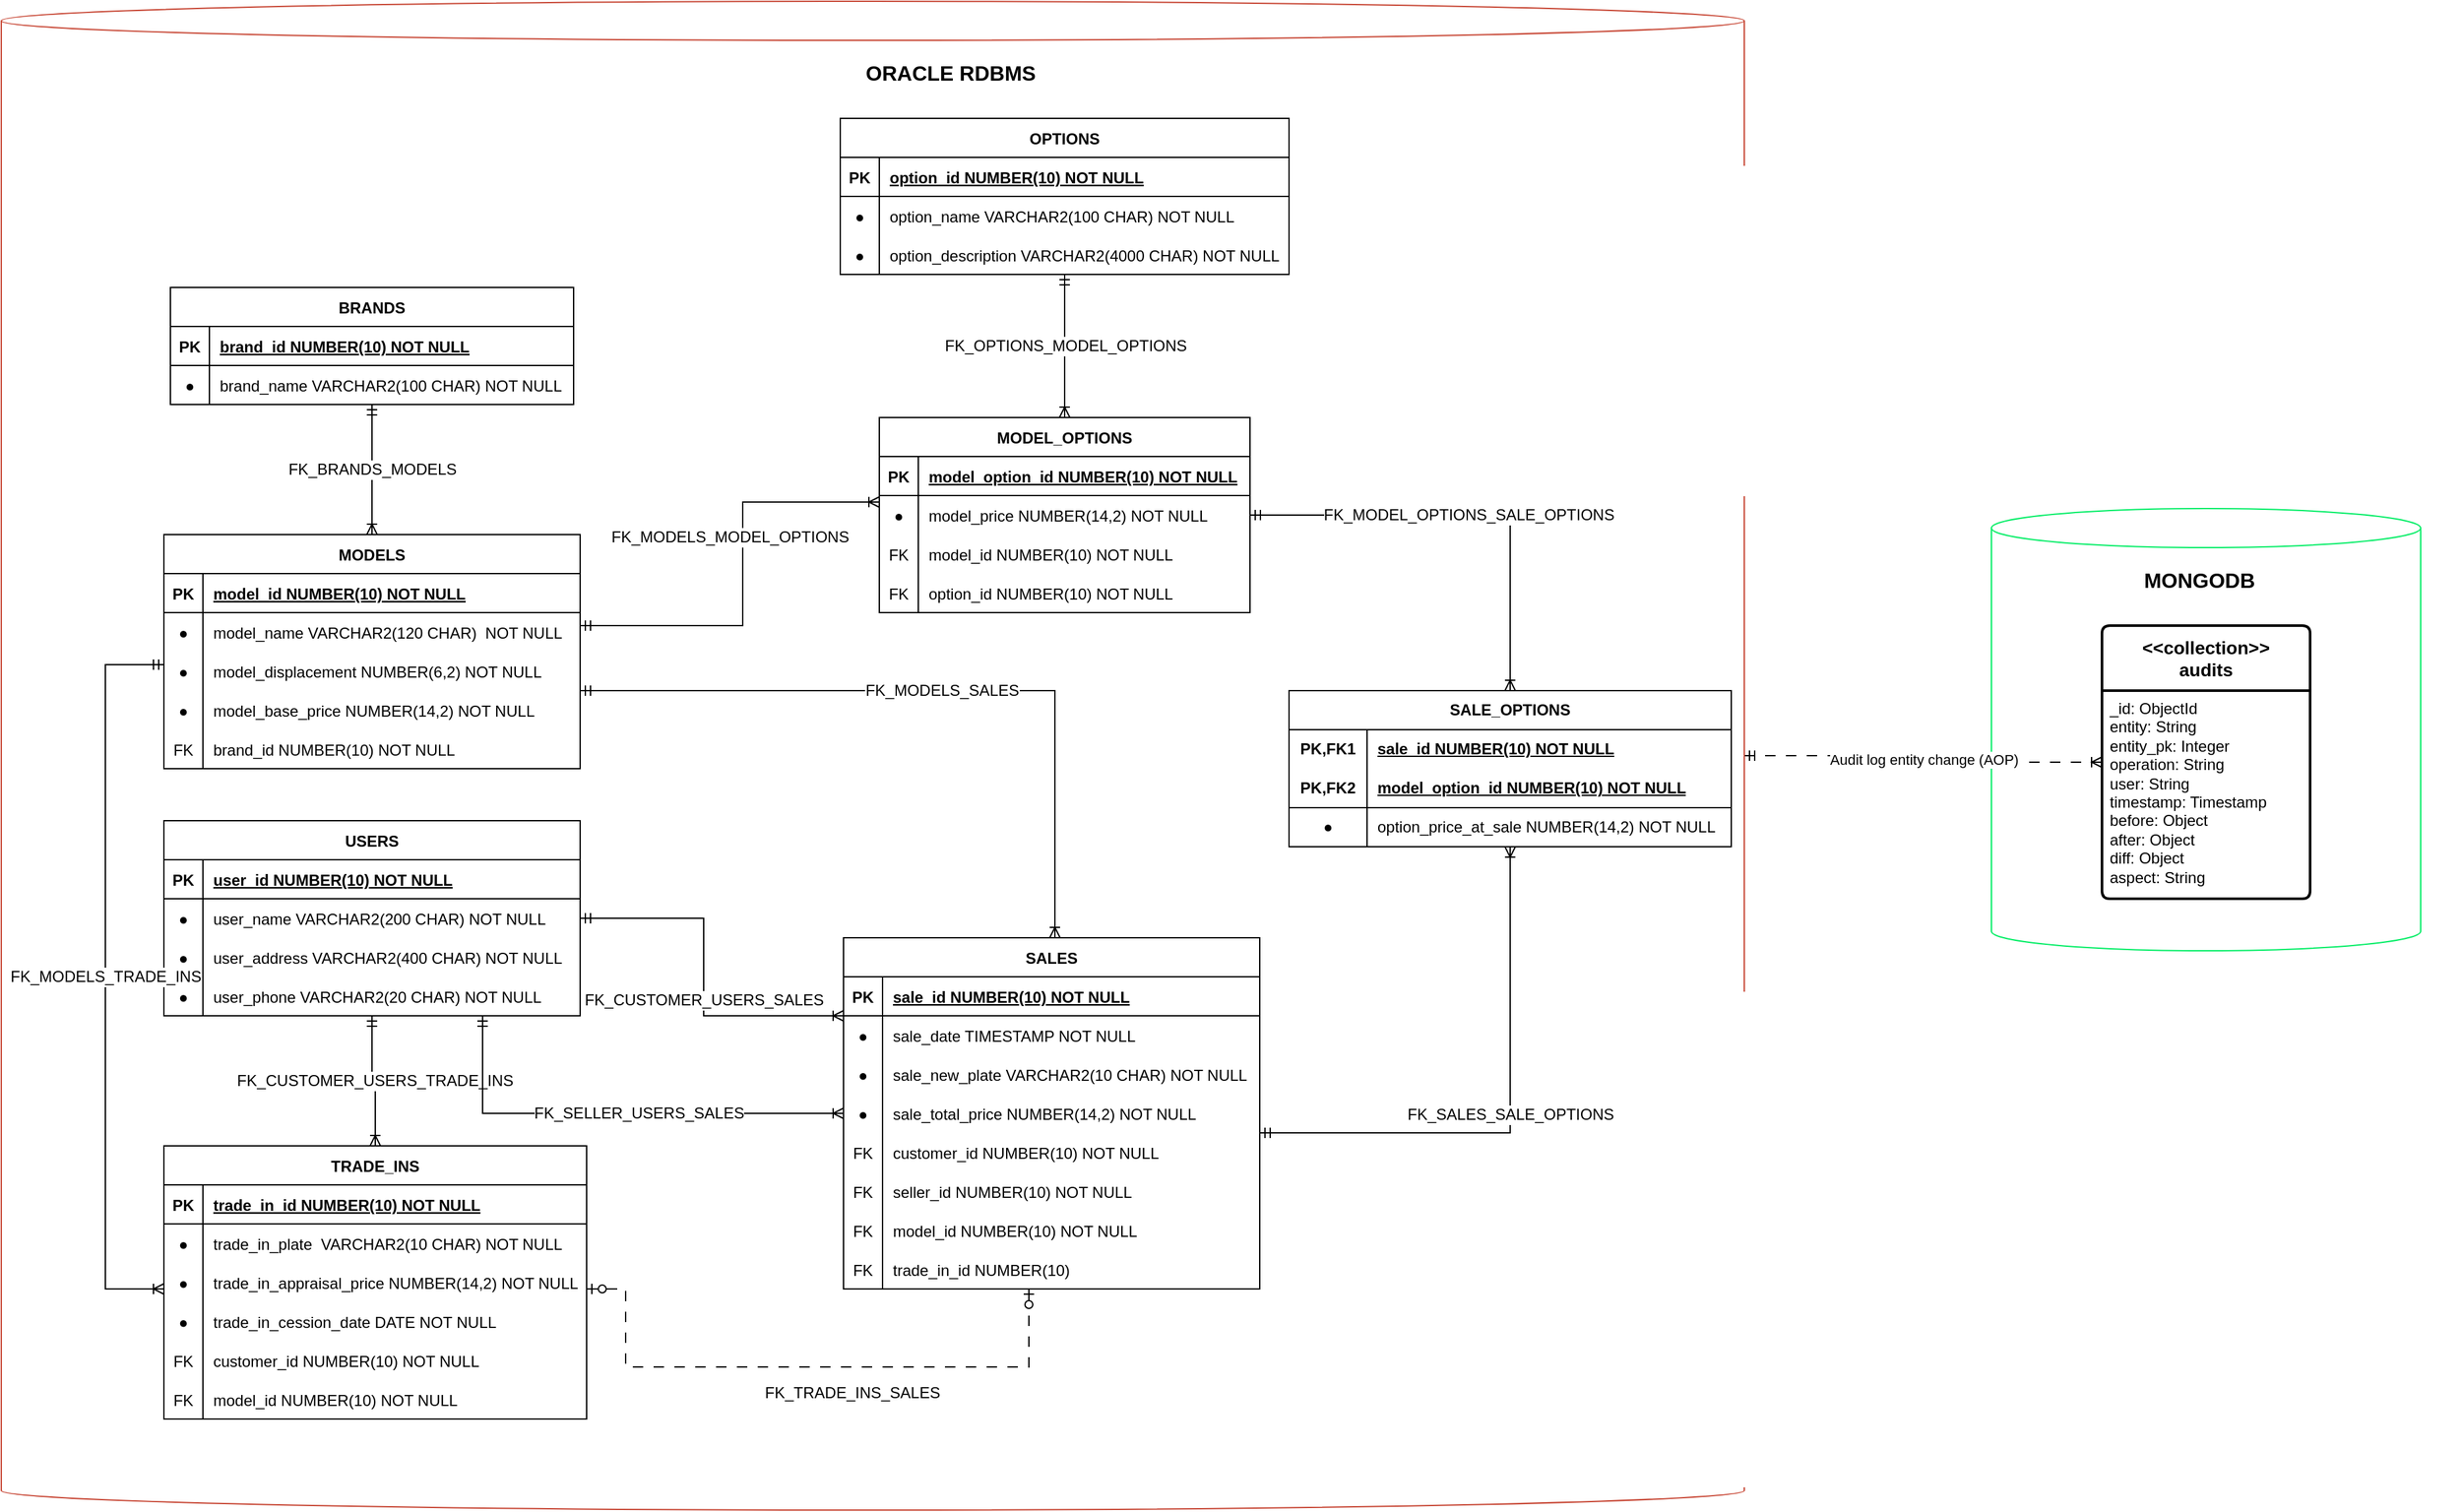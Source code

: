 <mxfile version="26.0.16">
  <diagram id="R2lEEEUBdFMjLlhIrx00" name="Architecture">
    <mxGraphModel dx="1434" dy="1936" grid="1" gridSize="10" guides="1" tooltips="1" connect="1" arrows="1" fold="1" page="1" pageScale="1" pageWidth="850" pageHeight="1100" math="0" shadow="0" extFonts="Permanent Marker^https://fonts.googleapis.com/css?family=Permanent+Marker">
      <root>
        <mxCell id="0" />
        <mxCell id="1" parent="0" />
        <mxCell id="eQgSfWbQVWC980Hx8vv2-156" value="" style="shape=cylinder3;whiteSpace=wrap;html=1;boundedLbl=1;backgroundOutline=1;size=15;strokeColor=#00ED64;" parent="1" vertex="1">
          <mxGeometry x="1930" y="290" width="330" height="340" as="geometry" />
        </mxCell>
        <mxCell id="eQgSfWbQVWC980Hx8vv2-166" value="Audit log entity change (AOP)" style="edgeStyle=orthogonalEdgeStyle;rounded=0;orthogonalLoop=1;jettySize=auto;html=1;dashed=1;dashPattern=8 8;endArrow=ERoneToMany;endFill=0;startArrow=ERmandOne;startFill=0;" parent="1" source="eQgSfWbQVWC980Hx8vv2-3" target="eQgSfWbQVWC980Hx8vv2-157" edge="1">
          <mxGeometry x="0.004" relative="1" as="geometry">
            <Array as="points" />
            <mxPoint as="offset" />
            <mxPoint x="1740" y="490" as="sourcePoint" />
          </mxGeometry>
        </mxCell>
        <mxCell id="eQgSfWbQVWC980Hx8vv2-3" value="" style="shape=cylinder3;whiteSpace=wrap;html=1;boundedLbl=1;backgroundOutline=1;size=15;strokeColor=#C74634;" parent="1" vertex="1">
          <mxGeometry x="400" y="-100" width="1340" height="1160" as="geometry" />
        </mxCell>
        <mxCell id="C-vyLk0tnHw3VtMMgP7b-23" value="BRANDS" style="shape=table;startSize=30;container=1;collapsible=1;childLayout=tableLayout;fixedRows=1;rowLines=0;fontStyle=1;align=center;resizeLast=1;" parent="1" vertex="1">
          <mxGeometry x="530" y="120" width="310" height="90" as="geometry" />
        </mxCell>
        <mxCell id="C-vyLk0tnHw3VtMMgP7b-24" value="" style="shape=partialRectangle;collapsible=0;dropTarget=0;pointerEvents=0;fillColor=none;points=[[0,0.5],[1,0.5]];portConstraint=eastwest;top=0;left=0;right=0;bottom=1;" parent="C-vyLk0tnHw3VtMMgP7b-23" vertex="1">
          <mxGeometry y="30" width="310" height="30" as="geometry" />
        </mxCell>
        <mxCell id="C-vyLk0tnHw3VtMMgP7b-25" value="PK" style="shape=partialRectangle;overflow=hidden;connectable=0;fillColor=none;top=0;left=0;bottom=0;right=0;fontStyle=1;" parent="C-vyLk0tnHw3VtMMgP7b-24" vertex="1">
          <mxGeometry width="30" height="30" as="geometry">
            <mxRectangle width="30" height="30" as="alternateBounds" />
          </mxGeometry>
        </mxCell>
        <mxCell id="C-vyLk0tnHw3VtMMgP7b-26" value="brand_id NUMBER(10) NOT NULL " style="shape=partialRectangle;overflow=hidden;connectable=0;fillColor=none;top=0;left=0;bottom=0;right=0;align=left;spacingLeft=6;fontStyle=5;" parent="C-vyLk0tnHw3VtMMgP7b-24" vertex="1">
          <mxGeometry x="30" width="280" height="30" as="geometry">
            <mxRectangle width="280" height="30" as="alternateBounds" />
          </mxGeometry>
        </mxCell>
        <mxCell id="C-vyLk0tnHw3VtMMgP7b-27" value="" style="shape=partialRectangle;collapsible=0;dropTarget=0;pointerEvents=0;fillColor=none;points=[[0,0.5],[1,0.5]];portConstraint=eastwest;top=0;left=0;right=0;bottom=0;" parent="C-vyLk0tnHw3VtMMgP7b-23" vertex="1">
          <mxGeometry y="60" width="310" height="30" as="geometry" />
        </mxCell>
        <mxCell id="C-vyLk0tnHw3VtMMgP7b-28" value="●" style="shape=partialRectangle;overflow=hidden;connectable=0;fillColor=none;top=0;left=0;bottom=0;right=0;" parent="C-vyLk0tnHw3VtMMgP7b-27" vertex="1">
          <mxGeometry width="30" height="30" as="geometry">
            <mxRectangle width="30" height="30" as="alternateBounds" />
          </mxGeometry>
        </mxCell>
        <mxCell id="C-vyLk0tnHw3VtMMgP7b-29" value="brand_name VARCHAR2(100 CHAR) NOT NULL" style="shape=partialRectangle;overflow=hidden;connectable=0;fillColor=none;top=0;left=0;bottom=0;right=0;align=left;spacingLeft=6;" parent="C-vyLk0tnHw3VtMMgP7b-27" vertex="1">
          <mxGeometry x="30" width="280" height="30" as="geometry">
            <mxRectangle width="280" height="30" as="alternateBounds" />
          </mxGeometry>
        </mxCell>
        <mxCell id="eQgSfWbQVWC980Hx8vv2-4" value="ORACLE RDBMS" style="text;html=1;align=center;verticalAlign=middle;whiteSpace=wrap;rounded=0;fontStyle=1;fontSize=16;" parent="1" vertex="1">
          <mxGeometry x="520" y="-60" width="1220" height="30" as="geometry" />
        </mxCell>
        <mxCell id="eQgSfWbQVWC980Hx8vv2-5" value="MODELS" style="shape=table;startSize=30;container=1;collapsible=1;childLayout=tableLayout;fixedRows=1;rowLines=0;fontStyle=1;align=center;resizeLast=1;" parent="1" vertex="1">
          <mxGeometry x="525" y="310" width="320" height="180" as="geometry" />
        </mxCell>
        <mxCell id="eQgSfWbQVWC980Hx8vv2-6" value="" style="shape=partialRectangle;collapsible=0;dropTarget=0;pointerEvents=0;fillColor=none;points=[[0,0.5],[1,0.5]];portConstraint=eastwest;top=0;left=0;right=0;bottom=1;" parent="eQgSfWbQVWC980Hx8vv2-5" vertex="1">
          <mxGeometry y="30" width="320" height="30" as="geometry" />
        </mxCell>
        <mxCell id="eQgSfWbQVWC980Hx8vv2-7" value="PK" style="shape=partialRectangle;overflow=hidden;connectable=0;fillColor=none;top=0;left=0;bottom=0;right=0;fontStyle=1;" parent="eQgSfWbQVWC980Hx8vv2-6" vertex="1">
          <mxGeometry width="30" height="30" as="geometry">
            <mxRectangle width="30" height="30" as="alternateBounds" />
          </mxGeometry>
        </mxCell>
        <mxCell id="eQgSfWbQVWC980Hx8vv2-8" value="model_id NUMBER(10) NOT NULL " style="shape=partialRectangle;overflow=hidden;connectable=0;fillColor=none;top=0;left=0;bottom=0;right=0;align=left;spacingLeft=6;fontStyle=5;" parent="eQgSfWbQVWC980Hx8vv2-6" vertex="1">
          <mxGeometry x="30" width="290" height="30" as="geometry">
            <mxRectangle width="290" height="30" as="alternateBounds" />
          </mxGeometry>
        </mxCell>
        <mxCell id="eQgSfWbQVWC980Hx8vv2-9" value="" style="shape=partialRectangle;collapsible=0;dropTarget=0;pointerEvents=0;fillColor=none;points=[[0,0.5],[1,0.5]];portConstraint=eastwest;top=0;left=0;right=0;bottom=0;" parent="eQgSfWbQVWC980Hx8vv2-5" vertex="1">
          <mxGeometry y="60" width="320" height="30" as="geometry" />
        </mxCell>
        <mxCell id="eQgSfWbQVWC980Hx8vv2-10" value="●" style="shape=partialRectangle;overflow=hidden;connectable=0;fillColor=none;top=0;left=0;bottom=0;right=0;" parent="eQgSfWbQVWC980Hx8vv2-9" vertex="1">
          <mxGeometry width="30" height="30" as="geometry">
            <mxRectangle width="30" height="30" as="alternateBounds" />
          </mxGeometry>
        </mxCell>
        <mxCell id="eQgSfWbQVWC980Hx8vv2-11" value="model_name VARCHAR2(120 CHAR)  NOT NULL" style="shape=partialRectangle;overflow=hidden;connectable=0;fillColor=none;top=0;left=0;bottom=0;right=0;align=left;spacingLeft=6;" parent="eQgSfWbQVWC980Hx8vv2-9" vertex="1">
          <mxGeometry x="30" width="290" height="30" as="geometry">
            <mxRectangle width="290" height="30" as="alternateBounds" />
          </mxGeometry>
        </mxCell>
        <mxCell id="eQgSfWbQVWC980Hx8vv2-12" style="shape=partialRectangle;collapsible=0;dropTarget=0;pointerEvents=0;fillColor=none;points=[[0,0.5],[1,0.5]];portConstraint=eastwest;top=0;left=0;right=0;bottom=0;" parent="eQgSfWbQVWC980Hx8vv2-5" vertex="1">
          <mxGeometry y="90" width="320" height="30" as="geometry" />
        </mxCell>
        <mxCell id="eQgSfWbQVWC980Hx8vv2-13" value="●" style="shape=partialRectangle;overflow=hidden;connectable=0;fillColor=none;top=0;left=0;bottom=0;right=0;" parent="eQgSfWbQVWC980Hx8vv2-12" vertex="1">
          <mxGeometry width="30" height="30" as="geometry">
            <mxRectangle width="30" height="30" as="alternateBounds" />
          </mxGeometry>
        </mxCell>
        <mxCell id="eQgSfWbQVWC980Hx8vv2-14" value="model_displacement NUMBER(6,2) NOT NULL" style="shape=partialRectangle;overflow=hidden;connectable=0;fillColor=none;top=0;left=0;bottom=0;right=0;align=left;spacingLeft=6;" parent="eQgSfWbQVWC980Hx8vv2-12" vertex="1">
          <mxGeometry x="30" width="290" height="30" as="geometry">
            <mxRectangle width="290" height="30" as="alternateBounds" />
          </mxGeometry>
        </mxCell>
        <mxCell id="eQgSfWbQVWC980Hx8vv2-15" style="shape=partialRectangle;collapsible=0;dropTarget=0;pointerEvents=0;fillColor=none;points=[[0,0.5],[1,0.5]];portConstraint=eastwest;top=0;left=0;right=0;bottom=0;" parent="eQgSfWbQVWC980Hx8vv2-5" vertex="1">
          <mxGeometry y="120" width="320" height="30" as="geometry" />
        </mxCell>
        <mxCell id="eQgSfWbQVWC980Hx8vv2-16" value="●" style="shape=partialRectangle;overflow=hidden;connectable=0;fillColor=none;top=0;left=0;bottom=0;right=0;" parent="eQgSfWbQVWC980Hx8vv2-15" vertex="1">
          <mxGeometry width="30" height="30" as="geometry">
            <mxRectangle width="30" height="30" as="alternateBounds" />
          </mxGeometry>
        </mxCell>
        <mxCell id="eQgSfWbQVWC980Hx8vv2-17" value="model_base_price NUMBER(14,2) NOT NULL" style="shape=partialRectangle;overflow=hidden;connectable=0;fillColor=none;top=0;left=0;bottom=0;right=0;align=left;spacingLeft=6;" parent="eQgSfWbQVWC980Hx8vv2-15" vertex="1">
          <mxGeometry x="30" width="290" height="30" as="geometry">
            <mxRectangle width="290" height="30" as="alternateBounds" />
          </mxGeometry>
        </mxCell>
        <mxCell id="eQgSfWbQVWC980Hx8vv2-18" style="shape=partialRectangle;collapsible=0;dropTarget=0;pointerEvents=0;fillColor=none;points=[[0,0.5],[1,0.5]];portConstraint=eastwest;top=0;left=0;right=0;bottom=0;" parent="eQgSfWbQVWC980Hx8vv2-5" vertex="1">
          <mxGeometry y="150" width="320" height="30" as="geometry" />
        </mxCell>
        <mxCell id="eQgSfWbQVWC980Hx8vv2-19" value="FK" style="shape=partialRectangle;overflow=hidden;connectable=0;fillColor=none;top=0;left=0;bottom=0;right=0;" parent="eQgSfWbQVWC980Hx8vv2-18" vertex="1">
          <mxGeometry width="30" height="30" as="geometry">
            <mxRectangle width="30" height="30" as="alternateBounds" />
          </mxGeometry>
        </mxCell>
        <mxCell id="eQgSfWbQVWC980Hx8vv2-20" value="brand_id NUMBER(10) NOT NULL" style="shape=partialRectangle;overflow=hidden;connectable=0;fillColor=none;top=0;left=0;bottom=0;right=0;align=left;spacingLeft=6;" parent="eQgSfWbQVWC980Hx8vv2-18" vertex="1">
          <mxGeometry x="30" width="290" height="30" as="geometry">
            <mxRectangle width="290" height="30" as="alternateBounds" />
          </mxGeometry>
        </mxCell>
        <mxCell id="eQgSfWbQVWC980Hx8vv2-21" value="FK_BRANDS_MODELS" style="edgeStyle=orthogonalEdgeStyle;fontSize=12;html=1;endArrow=ERoneToMany;startArrow=ERmandOne;rounded=0;endFill=0;" parent="1" source="C-vyLk0tnHw3VtMMgP7b-23" target="eQgSfWbQVWC980Hx8vv2-5" edge="1">
          <mxGeometry width="100" height="100" relative="1" as="geometry">
            <mxPoint x="410" y="480" as="sourcePoint" />
            <mxPoint x="510" y="380" as="targetPoint" />
          </mxGeometry>
        </mxCell>
        <mxCell id="eQgSfWbQVWC980Hx8vv2-35" value="OPTIONS" style="shape=table;startSize=30;container=1;collapsible=1;childLayout=tableLayout;fixedRows=1;rowLines=0;fontStyle=1;align=center;resizeLast=1;" parent="1" vertex="1">
          <mxGeometry x="1045" y="-10" width="345" height="120" as="geometry" />
        </mxCell>
        <mxCell id="eQgSfWbQVWC980Hx8vv2-36" value="" style="shape=partialRectangle;collapsible=0;dropTarget=0;pointerEvents=0;fillColor=none;points=[[0,0.5],[1,0.5]];portConstraint=eastwest;top=0;left=0;right=0;bottom=1;" parent="eQgSfWbQVWC980Hx8vv2-35" vertex="1">
          <mxGeometry y="30" width="345" height="30" as="geometry" />
        </mxCell>
        <mxCell id="eQgSfWbQVWC980Hx8vv2-37" value="PK" style="shape=partialRectangle;overflow=hidden;connectable=0;fillColor=none;top=0;left=0;bottom=0;right=0;fontStyle=1;" parent="eQgSfWbQVWC980Hx8vv2-36" vertex="1">
          <mxGeometry width="30" height="30" as="geometry">
            <mxRectangle width="30" height="30" as="alternateBounds" />
          </mxGeometry>
        </mxCell>
        <mxCell id="eQgSfWbQVWC980Hx8vv2-38" value="option_id NUMBER(10) NOT NULL " style="shape=partialRectangle;overflow=hidden;connectable=0;fillColor=none;top=0;left=0;bottom=0;right=0;align=left;spacingLeft=6;fontStyle=5;" parent="eQgSfWbQVWC980Hx8vv2-36" vertex="1">
          <mxGeometry x="30" width="315" height="30" as="geometry">
            <mxRectangle width="315" height="30" as="alternateBounds" />
          </mxGeometry>
        </mxCell>
        <mxCell id="eQgSfWbQVWC980Hx8vv2-39" value="" style="shape=partialRectangle;collapsible=0;dropTarget=0;pointerEvents=0;fillColor=none;points=[[0,0.5],[1,0.5]];portConstraint=eastwest;top=0;left=0;right=0;bottom=0;" parent="eQgSfWbQVWC980Hx8vv2-35" vertex="1">
          <mxGeometry y="60" width="345" height="30" as="geometry" />
        </mxCell>
        <mxCell id="eQgSfWbQVWC980Hx8vv2-40" value="●" style="shape=partialRectangle;overflow=hidden;connectable=0;fillColor=none;top=0;left=0;bottom=0;right=0;" parent="eQgSfWbQVWC980Hx8vv2-39" vertex="1">
          <mxGeometry width="30" height="30" as="geometry">
            <mxRectangle width="30" height="30" as="alternateBounds" />
          </mxGeometry>
        </mxCell>
        <mxCell id="eQgSfWbQVWC980Hx8vv2-41" value="option_name VARCHAR2(100 CHAR) NOT NULL" style="shape=partialRectangle;overflow=hidden;connectable=0;fillColor=none;top=0;left=0;bottom=0;right=0;align=left;spacingLeft=6;" parent="eQgSfWbQVWC980Hx8vv2-39" vertex="1">
          <mxGeometry x="30" width="315" height="30" as="geometry">
            <mxRectangle width="315" height="30" as="alternateBounds" />
          </mxGeometry>
        </mxCell>
        <mxCell id="eQgSfWbQVWC980Hx8vv2-42" style="shape=partialRectangle;collapsible=0;dropTarget=0;pointerEvents=0;fillColor=none;points=[[0,0.5],[1,0.5]];portConstraint=eastwest;top=0;left=0;right=0;bottom=0;" parent="eQgSfWbQVWC980Hx8vv2-35" vertex="1">
          <mxGeometry y="90" width="345" height="30" as="geometry" />
        </mxCell>
        <mxCell id="eQgSfWbQVWC980Hx8vv2-43" value="●" style="shape=partialRectangle;overflow=hidden;connectable=0;fillColor=none;top=0;left=0;bottom=0;right=0;" parent="eQgSfWbQVWC980Hx8vv2-42" vertex="1">
          <mxGeometry width="30" height="30" as="geometry">
            <mxRectangle width="30" height="30" as="alternateBounds" />
          </mxGeometry>
        </mxCell>
        <mxCell id="eQgSfWbQVWC980Hx8vv2-44" value="option_description VARCHAR2(4000 CHAR) NOT NULL" style="shape=partialRectangle;overflow=hidden;connectable=0;fillColor=none;top=0;left=0;bottom=0;right=0;align=left;spacingLeft=6;" parent="eQgSfWbQVWC980Hx8vv2-42" vertex="1">
          <mxGeometry x="30" width="315" height="30" as="geometry">
            <mxRectangle width="315" height="30" as="alternateBounds" />
          </mxGeometry>
        </mxCell>
        <mxCell id="eQgSfWbQVWC980Hx8vv2-45" value="MODEL_OPTIONS" style="shape=table;startSize=30;container=1;collapsible=1;childLayout=tableLayout;fixedRows=1;rowLines=0;fontStyle=1;align=center;resizeLast=1;" parent="1" vertex="1">
          <mxGeometry x="1075" y="220" width="285" height="150" as="geometry" />
        </mxCell>
        <mxCell id="eQgSfWbQVWC980Hx8vv2-46" value="" style="shape=partialRectangle;collapsible=0;dropTarget=0;pointerEvents=0;fillColor=none;points=[[0,0.5],[1,0.5]];portConstraint=eastwest;top=0;left=0;right=0;bottom=1;" parent="eQgSfWbQVWC980Hx8vv2-45" vertex="1">
          <mxGeometry y="30" width="285" height="30" as="geometry" />
        </mxCell>
        <mxCell id="eQgSfWbQVWC980Hx8vv2-47" value="PK" style="shape=partialRectangle;overflow=hidden;connectable=0;fillColor=none;top=0;left=0;bottom=0;right=0;fontStyle=1;" parent="eQgSfWbQVWC980Hx8vv2-46" vertex="1">
          <mxGeometry width="30" height="30" as="geometry">
            <mxRectangle width="30" height="30" as="alternateBounds" />
          </mxGeometry>
        </mxCell>
        <mxCell id="eQgSfWbQVWC980Hx8vv2-48" value="model_option_id NUMBER(10) NOT NULL " style="shape=partialRectangle;overflow=hidden;connectable=0;fillColor=none;top=0;left=0;bottom=0;right=0;align=left;spacingLeft=6;fontStyle=5;" parent="eQgSfWbQVWC980Hx8vv2-46" vertex="1">
          <mxGeometry x="30" width="255" height="30" as="geometry">
            <mxRectangle width="255" height="30" as="alternateBounds" />
          </mxGeometry>
        </mxCell>
        <mxCell id="eQgSfWbQVWC980Hx8vv2-49" value="" style="shape=partialRectangle;collapsible=0;dropTarget=0;pointerEvents=0;fillColor=none;points=[[0,0.5],[1,0.5]];portConstraint=eastwest;top=0;left=0;right=0;bottom=0;" parent="eQgSfWbQVWC980Hx8vv2-45" vertex="1">
          <mxGeometry y="60" width="285" height="30" as="geometry" />
        </mxCell>
        <mxCell id="eQgSfWbQVWC980Hx8vv2-50" value="●" style="shape=partialRectangle;overflow=hidden;connectable=0;fillColor=none;top=0;left=0;bottom=0;right=0;" parent="eQgSfWbQVWC980Hx8vv2-49" vertex="1">
          <mxGeometry width="30" height="30" as="geometry">
            <mxRectangle width="30" height="30" as="alternateBounds" />
          </mxGeometry>
        </mxCell>
        <mxCell id="eQgSfWbQVWC980Hx8vv2-51" value="model_price NUMBER(14,2) NOT NULL" style="shape=partialRectangle;overflow=hidden;connectable=0;fillColor=none;top=0;left=0;bottom=0;right=0;align=left;spacingLeft=6;" parent="eQgSfWbQVWC980Hx8vv2-49" vertex="1">
          <mxGeometry x="30" width="255" height="30" as="geometry">
            <mxRectangle width="255" height="30" as="alternateBounds" />
          </mxGeometry>
        </mxCell>
        <mxCell id="eQgSfWbQVWC980Hx8vv2-52" style="shape=partialRectangle;collapsible=0;dropTarget=0;pointerEvents=0;fillColor=none;points=[[0,0.5],[1,0.5]];portConstraint=eastwest;top=0;left=0;right=0;bottom=0;" parent="eQgSfWbQVWC980Hx8vv2-45" vertex="1">
          <mxGeometry y="90" width="285" height="30" as="geometry" />
        </mxCell>
        <mxCell id="eQgSfWbQVWC980Hx8vv2-53" value="FK" style="shape=partialRectangle;overflow=hidden;connectable=0;fillColor=none;top=0;left=0;bottom=0;right=0;" parent="eQgSfWbQVWC980Hx8vv2-52" vertex="1">
          <mxGeometry width="30" height="30" as="geometry">
            <mxRectangle width="30" height="30" as="alternateBounds" />
          </mxGeometry>
        </mxCell>
        <mxCell id="eQgSfWbQVWC980Hx8vv2-54" value="model_id NUMBER(10) NOT NULL" style="shape=partialRectangle;overflow=hidden;connectable=0;fillColor=none;top=0;left=0;bottom=0;right=0;align=left;spacingLeft=6;" parent="eQgSfWbQVWC980Hx8vv2-52" vertex="1">
          <mxGeometry x="30" width="255" height="30" as="geometry">
            <mxRectangle width="255" height="30" as="alternateBounds" />
          </mxGeometry>
        </mxCell>
        <mxCell id="eQgSfWbQVWC980Hx8vv2-55" style="shape=partialRectangle;collapsible=0;dropTarget=0;pointerEvents=0;fillColor=none;points=[[0,0.5],[1,0.5]];portConstraint=eastwest;top=0;left=0;right=0;bottom=0;" parent="eQgSfWbQVWC980Hx8vv2-45" vertex="1">
          <mxGeometry y="120" width="285" height="30" as="geometry" />
        </mxCell>
        <mxCell id="eQgSfWbQVWC980Hx8vv2-56" value="FK" style="shape=partialRectangle;overflow=hidden;connectable=0;fillColor=none;top=0;left=0;bottom=0;right=0;" parent="eQgSfWbQVWC980Hx8vv2-55" vertex="1">
          <mxGeometry width="30" height="30" as="geometry">
            <mxRectangle width="30" height="30" as="alternateBounds" />
          </mxGeometry>
        </mxCell>
        <mxCell id="eQgSfWbQVWC980Hx8vv2-57" value="option_id NUMBER(10) NOT NULL" style="shape=partialRectangle;overflow=hidden;connectable=0;fillColor=none;top=0;left=0;bottom=0;right=0;align=left;spacingLeft=6;" parent="eQgSfWbQVWC980Hx8vv2-55" vertex="1">
          <mxGeometry x="30" width="255" height="30" as="geometry">
            <mxRectangle width="255" height="30" as="alternateBounds" />
          </mxGeometry>
        </mxCell>
        <mxCell id="eQgSfWbQVWC980Hx8vv2-58" value="FK_OPTIONS_MODEL_OPTIONS" style="edgeStyle=orthogonalEdgeStyle;fontSize=12;html=1;endArrow=ERoneToMany;startArrow=ERmandOne;rounded=0;endFill=0;" parent="1" source="eQgSfWbQVWC980Hx8vv2-35" target="eQgSfWbQVWC980Hx8vv2-45" edge="1">
          <mxGeometry width="100" height="100" relative="1" as="geometry">
            <mxPoint x="820" y="180" as="sourcePoint" />
            <mxPoint x="1030" y="180" as="targetPoint" />
          </mxGeometry>
        </mxCell>
        <mxCell id="eQgSfWbQVWC980Hx8vv2-59" value="FK_MODELS_MODEL_OPTIONS" style="edgeStyle=orthogonalEdgeStyle;fontSize=12;html=1;endArrow=ERoneToMany;startArrow=ERmandOne;rounded=0;endFill=0;" parent="1" source="eQgSfWbQVWC980Hx8vv2-5" target="eQgSfWbQVWC980Hx8vv2-45" edge="1">
          <mxGeometry x="0.192" y="10" width="100" height="100" relative="1" as="geometry">
            <mxPoint x="810" y="210" as="sourcePoint" />
            <mxPoint x="970" y="295" as="targetPoint" />
            <Array as="points">
              <mxPoint x="970" y="380" />
              <mxPoint x="970" y="285" />
            </Array>
            <mxPoint as="offset" />
          </mxGeometry>
        </mxCell>
        <mxCell id="eQgSfWbQVWC980Hx8vv2-60" value="USERS" style="shape=table;startSize=30;container=1;collapsible=1;childLayout=tableLayout;fixedRows=1;rowLines=0;fontStyle=1;align=center;resizeLast=1;" parent="1" vertex="1">
          <mxGeometry x="525" y="530" width="320" height="150" as="geometry" />
        </mxCell>
        <mxCell id="eQgSfWbQVWC980Hx8vv2-61" value="" style="shape=partialRectangle;collapsible=0;dropTarget=0;pointerEvents=0;fillColor=none;points=[[0,0.5],[1,0.5]];portConstraint=eastwest;top=0;left=0;right=0;bottom=1;" parent="eQgSfWbQVWC980Hx8vv2-60" vertex="1">
          <mxGeometry y="30" width="320" height="30" as="geometry" />
        </mxCell>
        <mxCell id="eQgSfWbQVWC980Hx8vv2-62" value="PK" style="shape=partialRectangle;overflow=hidden;connectable=0;fillColor=none;top=0;left=0;bottom=0;right=0;fontStyle=1;" parent="eQgSfWbQVWC980Hx8vv2-61" vertex="1">
          <mxGeometry width="30" height="30" as="geometry">
            <mxRectangle width="30" height="30" as="alternateBounds" />
          </mxGeometry>
        </mxCell>
        <mxCell id="eQgSfWbQVWC980Hx8vv2-63" value="user_id NUMBER(10) NOT NULL " style="shape=partialRectangle;overflow=hidden;connectable=0;fillColor=none;top=0;left=0;bottom=0;right=0;align=left;spacingLeft=6;fontStyle=5;" parent="eQgSfWbQVWC980Hx8vv2-61" vertex="1">
          <mxGeometry x="30" width="290" height="30" as="geometry">
            <mxRectangle width="290" height="30" as="alternateBounds" />
          </mxGeometry>
        </mxCell>
        <mxCell id="eQgSfWbQVWC980Hx8vv2-64" value="" style="shape=partialRectangle;collapsible=0;dropTarget=0;pointerEvents=0;fillColor=none;points=[[0,0.5],[1,0.5]];portConstraint=eastwest;top=0;left=0;right=0;bottom=0;" parent="eQgSfWbQVWC980Hx8vv2-60" vertex="1">
          <mxGeometry y="60" width="320" height="30" as="geometry" />
        </mxCell>
        <mxCell id="eQgSfWbQVWC980Hx8vv2-65" value="●" style="shape=partialRectangle;overflow=hidden;connectable=0;fillColor=none;top=0;left=0;bottom=0;right=0;" parent="eQgSfWbQVWC980Hx8vv2-64" vertex="1">
          <mxGeometry width="30" height="30" as="geometry">
            <mxRectangle width="30" height="30" as="alternateBounds" />
          </mxGeometry>
        </mxCell>
        <mxCell id="eQgSfWbQVWC980Hx8vv2-66" value="user_name VARCHAR2(200 CHAR) NOT NULL" style="shape=partialRectangle;overflow=hidden;connectable=0;fillColor=none;top=0;left=0;bottom=0;right=0;align=left;spacingLeft=6;" parent="eQgSfWbQVWC980Hx8vv2-64" vertex="1">
          <mxGeometry x="30" width="290" height="30" as="geometry">
            <mxRectangle width="290" height="30" as="alternateBounds" />
          </mxGeometry>
        </mxCell>
        <mxCell id="eQgSfWbQVWC980Hx8vv2-67" style="shape=partialRectangle;collapsible=0;dropTarget=0;pointerEvents=0;fillColor=none;points=[[0,0.5],[1,0.5]];portConstraint=eastwest;top=0;left=0;right=0;bottom=0;" parent="eQgSfWbQVWC980Hx8vv2-60" vertex="1">
          <mxGeometry y="90" width="320" height="30" as="geometry" />
        </mxCell>
        <mxCell id="eQgSfWbQVWC980Hx8vv2-68" value="●" style="shape=partialRectangle;overflow=hidden;connectable=0;fillColor=none;top=0;left=0;bottom=0;right=0;" parent="eQgSfWbQVWC980Hx8vv2-67" vertex="1">
          <mxGeometry width="30" height="30" as="geometry">
            <mxRectangle width="30" height="30" as="alternateBounds" />
          </mxGeometry>
        </mxCell>
        <mxCell id="eQgSfWbQVWC980Hx8vv2-69" value="user_address VARCHAR2(400 CHAR) NOT NULL" style="shape=partialRectangle;overflow=hidden;connectable=0;fillColor=none;top=0;left=0;bottom=0;right=0;align=left;spacingLeft=6;" parent="eQgSfWbQVWC980Hx8vv2-67" vertex="1">
          <mxGeometry x="30" width="290" height="30" as="geometry">
            <mxRectangle width="290" height="30" as="alternateBounds" />
          </mxGeometry>
        </mxCell>
        <mxCell id="eQgSfWbQVWC980Hx8vv2-70" style="shape=partialRectangle;collapsible=0;dropTarget=0;pointerEvents=0;fillColor=none;points=[[0,0.5],[1,0.5]];portConstraint=eastwest;top=0;left=0;right=0;bottom=0;" parent="eQgSfWbQVWC980Hx8vv2-60" vertex="1">
          <mxGeometry y="120" width="320" height="30" as="geometry" />
        </mxCell>
        <mxCell id="eQgSfWbQVWC980Hx8vv2-71" value="●" style="shape=partialRectangle;overflow=hidden;connectable=0;fillColor=none;top=0;left=0;bottom=0;right=0;" parent="eQgSfWbQVWC980Hx8vv2-70" vertex="1">
          <mxGeometry width="30" height="30" as="geometry">
            <mxRectangle width="30" height="30" as="alternateBounds" />
          </mxGeometry>
        </mxCell>
        <mxCell id="eQgSfWbQVWC980Hx8vv2-72" value="user_phone VARCHAR2(20 CHAR) NOT NULL" style="shape=partialRectangle;overflow=hidden;connectable=0;fillColor=none;top=0;left=0;bottom=0;right=0;align=left;spacingLeft=6;" parent="eQgSfWbQVWC980Hx8vv2-70" vertex="1">
          <mxGeometry x="30" width="290" height="30" as="geometry">
            <mxRectangle width="290" height="30" as="alternateBounds" />
          </mxGeometry>
        </mxCell>
        <mxCell id="eQgSfWbQVWC980Hx8vv2-73" value="TRADE_INS" style="shape=table;startSize=30;container=1;collapsible=1;childLayout=tableLayout;fixedRows=1;rowLines=0;fontStyle=1;align=center;resizeLast=1;" parent="1" vertex="1">
          <mxGeometry x="525" y="780" width="325" height="210" as="geometry" />
        </mxCell>
        <mxCell id="eQgSfWbQVWC980Hx8vv2-74" value="" style="shape=partialRectangle;collapsible=0;dropTarget=0;pointerEvents=0;fillColor=none;points=[[0,0.5],[1,0.5]];portConstraint=eastwest;top=0;left=0;right=0;bottom=1;" parent="eQgSfWbQVWC980Hx8vv2-73" vertex="1">
          <mxGeometry y="30" width="325" height="30" as="geometry" />
        </mxCell>
        <mxCell id="eQgSfWbQVWC980Hx8vv2-75" value="PK" style="shape=partialRectangle;overflow=hidden;connectable=0;fillColor=none;top=0;left=0;bottom=0;right=0;fontStyle=1;" parent="eQgSfWbQVWC980Hx8vv2-74" vertex="1">
          <mxGeometry width="30" height="30" as="geometry">
            <mxRectangle width="30" height="30" as="alternateBounds" />
          </mxGeometry>
        </mxCell>
        <mxCell id="eQgSfWbQVWC980Hx8vv2-76" value="trade_in_id NUMBER(10) NOT NULL " style="shape=partialRectangle;overflow=hidden;connectable=0;fillColor=none;top=0;left=0;bottom=0;right=0;align=left;spacingLeft=6;fontStyle=5;" parent="eQgSfWbQVWC980Hx8vv2-74" vertex="1">
          <mxGeometry x="30" width="295" height="30" as="geometry">
            <mxRectangle width="295" height="30" as="alternateBounds" />
          </mxGeometry>
        </mxCell>
        <mxCell id="eQgSfWbQVWC980Hx8vv2-83" style="shape=partialRectangle;collapsible=0;dropTarget=0;pointerEvents=0;fillColor=none;points=[[0,0.5],[1,0.5]];portConstraint=eastwest;top=0;left=0;right=0;bottom=0;" parent="eQgSfWbQVWC980Hx8vv2-73" vertex="1">
          <mxGeometry y="60" width="325" height="30" as="geometry" />
        </mxCell>
        <mxCell id="eQgSfWbQVWC980Hx8vv2-84" value="●" style="shape=partialRectangle;overflow=hidden;connectable=0;fillColor=none;top=0;left=0;bottom=0;right=0;" parent="eQgSfWbQVWC980Hx8vv2-83" vertex="1">
          <mxGeometry width="30" height="30" as="geometry">
            <mxRectangle width="30" height="30" as="alternateBounds" />
          </mxGeometry>
        </mxCell>
        <mxCell id="eQgSfWbQVWC980Hx8vv2-85" value="trade_in_plate  VARCHAR2(10 CHAR) NOT NULL" style="shape=partialRectangle;overflow=hidden;connectable=0;fillColor=none;top=0;left=0;bottom=0;right=0;align=left;spacingLeft=6;" parent="eQgSfWbQVWC980Hx8vv2-83" vertex="1">
          <mxGeometry x="30" width="295" height="30" as="geometry">
            <mxRectangle width="295" height="30" as="alternateBounds" />
          </mxGeometry>
        </mxCell>
        <mxCell id="eQgSfWbQVWC980Hx8vv2-86" style="shape=partialRectangle;collapsible=0;dropTarget=0;pointerEvents=0;fillColor=none;points=[[0,0.5],[1,0.5]];portConstraint=eastwest;top=0;left=0;right=0;bottom=0;" parent="eQgSfWbQVWC980Hx8vv2-73" vertex="1">
          <mxGeometry y="90" width="325" height="30" as="geometry" />
        </mxCell>
        <mxCell id="eQgSfWbQVWC980Hx8vv2-87" value="●" style="shape=partialRectangle;overflow=hidden;connectable=0;fillColor=none;top=0;left=0;bottom=0;right=0;" parent="eQgSfWbQVWC980Hx8vv2-86" vertex="1">
          <mxGeometry width="30" height="30" as="geometry">
            <mxRectangle width="30" height="30" as="alternateBounds" />
          </mxGeometry>
        </mxCell>
        <mxCell id="eQgSfWbQVWC980Hx8vv2-88" value="trade_in_appraisal_price NUMBER(14,2) NOT NULL" style="shape=partialRectangle;overflow=hidden;connectable=0;fillColor=none;top=0;left=0;bottom=0;right=0;align=left;spacingLeft=6;" parent="eQgSfWbQVWC980Hx8vv2-86" vertex="1">
          <mxGeometry x="30" width="295" height="30" as="geometry">
            <mxRectangle width="295" height="30" as="alternateBounds" />
          </mxGeometry>
        </mxCell>
        <mxCell id="eQgSfWbQVWC980Hx8vv2-89" style="shape=partialRectangle;collapsible=0;dropTarget=0;pointerEvents=0;fillColor=none;points=[[0,0.5],[1,0.5]];portConstraint=eastwest;top=0;left=0;right=0;bottom=0;" parent="eQgSfWbQVWC980Hx8vv2-73" vertex="1">
          <mxGeometry y="120" width="325" height="30" as="geometry" />
        </mxCell>
        <mxCell id="eQgSfWbQVWC980Hx8vv2-90" value="●" style="shape=partialRectangle;overflow=hidden;connectable=0;fillColor=none;top=0;left=0;bottom=0;right=0;" parent="eQgSfWbQVWC980Hx8vv2-89" vertex="1">
          <mxGeometry width="30" height="30" as="geometry">
            <mxRectangle width="30" height="30" as="alternateBounds" />
          </mxGeometry>
        </mxCell>
        <mxCell id="eQgSfWbQVWC980Hx8vv2-91" value="trade_in_cession_date DATE NOT NULL" style="shape=partialRectangle;overflow=hidden;connectable=0;fillColor=none;top=0;left=0;bottom=0;right=0;align=left;spacingLeft=6;" parent="eQgSfWbQVWC980Hx8vv2-89" vertex="1">
          <mxGeometry x="30" width="295" height="30" as="geometry">
            <mxRectangle width="295" height="30" as="alternateBounds" />
          </mxGeometry>
        </mxCell>
        <mxCell id="eQgSfWbQVWC980Hx8vv2-92" style="shape=partialRectangle;collapsible=0;dropTarget=0;pointerEvents=0;fillColor=none;points=[[0,0.5],[1,0.5]];portConstraint=eastwest;top=0;left=0;right=0;bottom=0;" parent="eQgSfWbQVWC980Hx8vv2-73" vertex="1">
          <mxGeometry y="150" width="325" height="30" as="geometry" />
        </mxCell>
        <mxCell id="eQgSfWbQVWC980Hx8vv2-93" value="FK" style="shape=partialRectangle;overflow=hidden;connectable=0;fillColor=none;top=0;left=0;bottom=0;right=0;" parent="eQgSfWbQVWC980Hx8vv2-92" vertex="1">
          <mxGeometry width="30" height="30" as="geometry">
            <mxRectangle width="30" height="30" as="alternateBounds" />
          </mxGeometry>
        </mxCell>
        <mxCell id="eQgSfWbQVWC980Hx8vv2-94" value="customer_id NUMBER(10) NOT NULL" style="shape=partialRectangle;overflow=hidden;connectable=0;fillColor=none;top=0;left=0;bottom=0;right=0;align=left;spacingLeft=6;" parent="eQgSfWbQVWC980Hx8vv2-92" vertex="1">
          <mxGeometry x="30" width="295" height="30" as="geometry">
            <mxRectangle width="295" height="30" as="alternateBounds" />
          </mxGeometry>
        </mxCell>
        <mxCell id="mJOpvixsgKfV4H-cT7bM-2" style="shape=partialRectangle;collapsible=0;dropTarget=0;pointerEvents=0;fillColor=none;points=[[0,0.5],[1,0.5]];portConstraint=eastwest;top=0;left=0;right=0;bottom=0;" parent="eQgSfWbQVWC980Hx8vv2-73" vertex="1">
          <mxGeometry y="180" width="325" height="30" as="geometry" />
        </mxCell>
        <mxCell id="mJOpvixsgKfV4H-cT7bM-3" value="FK" style="shape=partialRectangle;overflow=hidden;connectable=0;fillColor=none;top=0;left=0;bottom=0;right=0;" parent="mJOpvixsgKfV4H-cT7bM-2" vertex="1">
          <mxGeometry width="30" height="30" as="geometry">
            <mxRectangle width="30" height="30" as="alternateBounds" />
          </mxGeometry>
        </mxCell>
        <mxCell id="mJOpvixsgKfV4H-cT7bM-4" value="model_id NUMBER(10) NOT NULL" style="shape=partialRectangle;overflow=hidden;connectable=0;fillColor=none;top=0;left=0;bottom=0;right=0;align=left;spacingLeft=6;" parent="mJOpvixsgKfV4H-cT7bM-2" vertex="1">
          <mxGeometry x="30" width="295" height="30" as="geometry">
            <mxRectangle width="295" height="30" as="alternateBounds" />
          </mxGeometry>
        </mxCell>
        <mxCell id="eQgSfWbQVWC980Hx8vv2-95" value="FK_CUSTOMER_USERS_TRADE_INS" style="edgeStyle=orthogonalEdgeStyle;fontSize=12;html=1;endArrow=ERoneToMany;startArrow=ERmandOne;rounded=0;endFill=0;" parent="1" source="eQgSfWbQVWC980Hx8vv2-60" target="eQgSfWbQVWC980Hx8vv2-73" edge="1">
          <mxGeometry width="100" height="100" relative="1" as="geometry">
            <mxPoint x="780" y="750" as="sourcePoint" />
            <mxPoint x="960" y="640" as="targetPoint" />
          </mxGeometry>
        </mxCell>
        <mxCell id="eQgSfWbQVWC980Hx8vv2-109" value="SALES" style="shape=table;startSize=30;container=1;collapsible=1;childLayout=tableLayout;fixedRows=1;rowLines=0;fontStyle=1;align=center;resizeLast=1;" parent="1" vertex="1">
          <mxGeometry x="1047.5" y="620" width="320" height="270" as="geometry" />
        </mxCell>
        <mxCell id="eQgSfWbQVWC980Hx8vv2-110" value="" style="shape=partialRectangle;collapsible=0;dropTarget=0;pointerEvents=0;fillColor=none;points=[[0,0.5],[1,0.5]];portConstraint=eastwest;top=0;left=0;right=0;bottom=1;" parent="eQgSfWbQVWC980Hx8vv2-109" vertex="1">
          <mxGeometry y="30" width="320" height="30" as="geometry" />
        </mxCell>
        <mxCell id="eQgSfWbQVWC980Hx8vv2-111" value="PK" style="shape=partialRectangle;overflow=hidden;connectable=0;fillColor=none;top=0;left=0;bottom=0;right=0;fontStyle=1;" parent="eQgSfWbQVWC980Hx8vv2-110" vertex="1">
          <mxGeometry width="30" height="30" as="geometry">
            <mxRectangle width="30" height="30" as="alternateBounds" />
          </mxGeometry>
        </mxCell>
        <mxCell id="eQgSfWbQVWC980Hx8vv2-112" value="sale_id NUMBER(10) NOT NULL " style="shape=partialRectangle;overflow=hidden;connectable=0;fillColor=none;top=0;left=0;bottom=0;right=0;align=left;spacingLeft=6;fontStyle=5;" parent="eQgSfWbQVWC980Hx8vv2-110" vertex="1">
          <mxGeometry x="30" width="290" height="30" as="geometry">
            <mxRectangle width="290" height="30" as="alternateBounds" />
          </mxGeometry>
        </mxCell>
        <mxCell id="eQgSfWbQVWC980Hx8vv2-113" value="" style="shape=partialRectangle;collapsible=0;dropTarget=0;pointerEvents=0;fillColor=none;points=[[0,0.5],[1,0.5]];portConstraint=eastwest;top=0;left=0;right=0;bottom=0;" parent="eQgSfWbQVWC980Hx8vv2-109" vertex="1">
          <mxGeometry y="60" width="320" height="30" as="geometry" />
        </mxCell>
        <mxCell id="eQgSfWbQVWC980Hx8vv2-114" value="●" style="shape=partialRectangle;overflow=hidden;connectable=0;fillColor=none;top=0;left=0;bottom=0;right=0;" parent="eQgSfWbQVWC980Hx8vv2-113" vertex="1">
          <mxGeometry width="30" height="30" as="geometry">
            <mxRectangle width="30" height="30" as="alternateBounds" />
          </mxGeometry>
        </mxCell>
        <mxCell id="eQgSfWbQVWC980Hx8vv2-115" value="sale_date TIMESTAMP NOT NULL" style="shape=partialRectangle;overflow=hidden;connectable=0;fillColor=none;top=0;left=0;bottom=0;right=0;align=left;spacingLeft=6;" parent="eQgSfWbQVWC980Hx8vv2-113" vertex="1">
          <mxGeometry x="30" width="290" height="30" as="geometry">
            <mxRectangle width="290" height="30" as="alternateBounds" />
          </mxGeometry>
        </mxCell>
        <mxCell id="eQgSfWbQVWC980Hx8vv2-116" style="shape=partialRectangle;collapsible=0;dropTarget=0;pointerEvents=0;fillColor=none;points=[[0,0.5],[1,0.5]];portConstraint=eastwest;top=0;left=0;right=0;bottom=0;" parent="eQgSfWbQVWC980Hx8vv2-109" vertex="1">
          <mxGeometry y="90" width="320" height="30" as="geometry" />
        </mxCell>
        <mxCell id="eQgSfWbQVWC980Hx8vv2-117" value="●" style="shape=partialRectangle;overflow=hidden;connectable=0;fillColor=none;top=0;left=0;bottom=0;right=0;" parent="eQgSfWbQVWC980Hx8vv2-116" vertex="1">
          <mxGeometry width="30" height="30" as="geometry">
            <mxRectangle width="30" height="30" as="alternateBounds" />
          </mxGeometry>
        </mxCell>
        <mxCell id="eQgSfWbQVWC980Hx8vv2-118" value="sale_new_plate VARCHAR2(10 CHAR) NOT NULL" style="shape=partialRectangle;overflow=hidden;connectable=0;fillColor=none;top=0;left=0;bottom=0;right=0;align=left;spacingLeft=6;" parent="eQgSfWbQVWC980Hx8vv2-116" vertex="1">
          <mxGeometry x="30" width="290" height="30" as="geometry">
            <mxRectangle width="290" height="30" as="alternateBounds" />
          </mxGeometry>
        </mxCell>
        <mxCell id="eQgSfWbQVWC980Hx8vv2-119" style="shape=partialRectangle;collapsible=0;dropTarget=0;pointerEvents=0;fillColor=none;points=[[0,0.5],[1,0.5]];portConstraint=eastwest;top=0;left=0;right=0;bottom=0;" parent="eQgSfWbQVWC980Hx8vv2-109" vertex="1">
          <mxGeometry y="120" width="320" height="30" as="geometry" />
        </mxCell>
        <mxCell id="eQgSfWbQVWC980Hx8vv2-120" value="●" style="shape=partialRectangle;overflow=hidden;connectable=0;fillColor=none;top=0;left=0;bottom=0;right=0;" parent="eQgSfWbQVWC980Hx8vv2-119" vertex="1">
          <mxGeometry width="30" height="30" as="geometry">
            <mxRectangle width="30" height="30" as="alternateBounds" />
          </mxGeometry>
        </mxCell>
        <mxCell id="eQgSfWbQVWC980Hx8vv2-121" value="sale_total_price NUMBER(14,2) NOT NULL" style="shape=partialRectangle;overflow=hidden;connectable=0;fillColor=none;top=0;left=0;bottom=0;right=0;align=left;spacingLeft=6;" parent="eQgSfWbQVWC980Hx8vv2-119" vertex="1">
          <mxGeometry x="30" width="290" height="30" as="geometry">
            <mxRectangle width="290" height="30" as="alternateBounds" />
          </mxGeometry>
        </mxCell>
        <mxCell id="eQgSfWbQVWC980Hx8vv2-122" style="shape=partialRectangle;collapsible=0;dropTarget=0;pointerEvents=0;fillColor=none;points=[[0,0.5],[1,0.5]];portConstraint=eastwest;top=0;left=0;right=0;bottom=0;" parent="eQgSfWbQVWC980Hx8vv2-109" vertex="1">
          <mxGeometry y="150" width="320" height="30" as="geometry" />
        </mxCell>
        <mxCell id="eQgSfWbQVWC980Hx8vv2-123" value="FK" style="shape=partialRectangle;overflow=hidden;connectable=0;fillColor=none;top=0;left=0;bottom=0;right=0;" parent="eQgSfWbQVWC980Hx8vv2-122" vertex="1">
          <mxGeometry width="30" height="30" as="geometry">
            <mxRectangle width="30" height="30" as="alternateBounds" />
          </mxGeometry>
        </mxCell>
        <mxCell id="eQgSfWbQVWC980Hx8vv2-124" value="customer_id NUMBER(10) NOT NULL" style="shape=partialRectangle;overflow=hidden;connectable=0;fillColor=none;top=0;left=0;bottom=0;right=0;align=left;spacingLeft=6;" parent="eQgSfWbQVWC980Hx8vv2-122" vertex="1">
          <mxGeometry x="30" width="290" height="30" as="geometry">
            <mxRectangle width="290" height="30" as="alternateBounds" />
          </mxGeometry>
        </mxCell>
        <mxCell id="eQgSfWbQVWC980Hx8vv2-125" style="shape=partialRectangle;collapsible=0;dropTarget=0;pointerEvents=0;fillColor=none;points=[[0,0.5],[1,0.5]];portConstraint=eastwest;top=0;left=0;right=0;bottom=0;" parent="eQgSfWbQVWC980Hx8vv2-109" vertex="1">
          <mxGeometry y="180" width="320" height="30" as="geometry" />
        </mxCell>
        <mxCell id="eQgSfWbQVWC980Hx8vv2-126" value="FK" style="shape=partialRectangle;overflow=hidden;connectable=0;fillColor=none;top=0;left=0;bottom=0;right=0;" parent="eQgSfWbQVWC980Hx8vv2-125" vertex="1">
          <mxGeometry width="30" height="30" as="geometry">
            <mxRectangle width="30" height="30" as="alternateBounds" />
          </mxGeometry>
        </mxCell>
        <mxCell id="eQgSfWbQVWC980Hx8vv2-127" value="seller_id NUMBER(10) NOT NULL" style="shape=partialRectangle;overflow=hidden;connectable=0;fillColor=none;top=0;left=0;bottom=0;right=0;align=left;spacingLeft=6;" parent="eQgSfWbQVWC980Hx8vv2-125" vertex="1">
          <mxGeometry x="30" width="290" height="30" as="geometry">
            <mxRectangle width="290" height="30" as="alternateBounds" />
          </mxGeometry>
        </mxCell>
        <mxCell id="eQgSfWbQVWC980Hx8vv2-128" style="shape=partialRectangle;collapsible=0;dropTarget=0;pointerEvents=0;fillColor=none;points=[[0,0.5],[1,0.5]];portConstraint=eastwest;top=0;left=0;right=0;bottom=0;" parent="eQgSfWbQVWC980Hx8vv2-109" vertex="1">
          <mxGeometry y="210" width="320" height="30" as="geometry" />
        </mxCell>
        <mxCell id="eQgSfWbQVWC980Hx8vv2-129" value="FK" style="shape=partialRectangle;overflow=hidden;connectable=0;fillColor=none;top=0;left=0;bottom=0;right=0;" parent="eQgSfWbQVWC980Hx8vv2-128" vertex="1">
          <mxGeometry width="30" height="30" as="geometry">
            <mxRectangle width="30" height="30" as="alternateBounds" />
          </mxGeometry>
        </mxCell>
        <mxCell id="eQgSfWbQVWC980Hx8vv2-130" value="model_id NUMBER(10) NOT NULL" style="shape=partialRectangle;overflow=hidden;connectable=0;fillColor=none;top=0;left=0;bottom=0;right=0;align=left;spacingLeft=6;" parent="eQgSfWbQVWC980Hx8vv2-128" vertex="1">
          <mxGeometry x="30" width="290" height="30" as="geometry">
            <mxRectangle width="290" height="30" as="alternateBounds" />
          </mxGeometry>
        </mxCell>
        <mxCell id="eQgSfWbQVWC980Hx8vv2-131" style="shape=partialRectangle;collapsible=0;dropTarget=0;pointerEvents=0;fillColor=none;points=[[0,0.5],[1,0.5]];portConstraint=eastwest;top=0;left=0;right=0;bottom=0;" parent="eQgSfWbQVWC980Hx8vv2-109" vertex="1">
          <mxGeometry y="240" width="320" height="30" as="geometry" />
        </mxCell>
        <mxCell id="eQgSfWbQVWC980Hx8vv2-132" value="FK" style="shape=partialRectangle;overflow=hidden;connectable=0;fillColor=none;top=0;left=0;bottom=0;right=0;" parent="eQgSfWbQVWC980Hx8vv2-131" vertex="1">
          <mxGeometry width="30" height="30" as="geometry">
            <mxRectangle width="30" height="30" as="alternateBounds" />
          </mxGeometry>
        </mxCell>
        <mxCell id="eQgSfWbQVWC980Hx8vv2-133" value="trade_in_id NUMBER(10)" style="shape=partialRectangle;overflow=hidden;connectable=0;fillColor=none;top=0;left=0;bottom=0;right=0;align=left;spacingLeft=6;" parent="eQgSfWbQVWC980Hx8vv2-131" vertex="1">
          <mxGeometry x="30" width="290" height="30" as="geometry">
            <mxRectangle width="290" height="30" as="alternateBounds" />
          </mxGeometry>
        </mxCell>
        <mxCell id="eQgSfWbQVWC980Hx8vv2-134" value="FK_MODELS_SALES" style="edgeStyle=orthogonalEdgeStyle;fontSize=12;html=1;endArrow=ERoneToMany;startArrow=ERmandOne;rounded=0;endFill=0;" parent="1" source="eQgSfWbQVWC980Hx8vv2-5" target="eQgSfWbQVWC980Hx8vv2-109" edge="1">
          <mxGeometry width="100" height="100" relative="1" as="geometry">
            <mxPoint x="810" y="405" as="sourcePoint" />
            <mxPoint x="990" y="295" as="targetPoint" />
            <Array as="points">
              <mxPoint x="1210" y="430" />
            </Array>
          </mxGeometry>
        </mxCell>
        <mxCell id="eQgSfWbQVWC980Hx8vv2-135" value="FK_CUSTOMER_USERS_SALES" style="edgeStyle=orthogonalEdgeStyle;fontSize=12;html=1;endArrow=ERoneToMany;startArrow=ERmandOne;rounded=0;endFill=0;" parent="1" source="eQgSfWbQVWC980Hx8vv2-60" target="eQgSfWbQVWC980Hx8vv2-109" edge="1">
          <mxGeometry x="0.137" width="100" height="100" relative="1" as="geometry">
            <mxPoint x="810" y="405" as="sourcePoint" />
            <mxPoint x="1100" y="630" as="targetPoint" />
            <Array as="points">
              <mxPoint x="940" y="605" />
              <mxPoint x="940" y="680" />
            </Array>
            <mxPoint as="offset" />
          </mxGeometry>
        </mxCell>
        <mxCell id="eQgSfWbQVWC980Hx8vv2-136" value="FK_TRADE_INS_SALES" style="edgeStyle=orthogonalEdgeStyle;fontSize=12;html=1;endArrow=ERzeroToOne;startArrow=ERzeroToOne;rounded=0;endFill=0;dashed=1;dashPattern=8 8;startFill=0;" parent="1" source="eQgSfWbQVWC980Hx8vv2-73" target="eQgSfWbQVWC980Hx8vv2-109" edge="1">
          <mxGeometry x="0.147" y="-20" width="100" height="100" relative="1" as="geometry">
            <mxPoint x="810" y="615" as="sourcePoint" />
            <mxPoint x="970" y="765" as="targetPoint" />
            <Array as="points">
              <mxPoint x="880" y="890" />
              <mxPoint x="880" y="950" />
              <mxPoint x="1190" y="950" />
            </Array>
            <mxPoint as="offset" />
          </mxGeometry>
        </mxCell>
        <mxCell id="eQgSfWbQVWC980Hx8vv2-137" value="FK_SELLER_USERS_SALES" style="edgeStyle=orthogonalEdgeStyle;fontSize=12;html=1;endArrow=ERoneToMany;startArrow=ERmandOne;rounded=0;endFill=0;" parent="1" source="eQgSfWbQVWC980Hx8vv2-60" target="eQgSfWbQVWC980Hx8vv2-109" edge="1">
          <mxGeometry x="0.104" width="100" height="100" relative="1" as="geometry">
            <mxPoint x="810" y="900" as="sourcePoint" />
            <mxPoint x="970" y="765" as="targetPoint" />
            <Array as="points">
              <mxPoint x="770" y="755" />
            </Array>
            <mxPoint as="offset" />
          </mxGeometry>
        </mxCell>
        <mxCell id="eQgSfWbQVWC980Hx8vv2-151" value="FK_MODEL_OPTIONS_SALE_OPTIONS" style="edgeStyle=orthogonalEdgeStyle;fontSize=12;html=1;endArrow=ERoneToMany;startArrow=ERmandOne;rounded=0;endFill=0;" parent="1" source="eQgSfWbQVWC980Hx8vv2-45" target="1bxUEeolH0Tw_jbW4tQK-16" edge="1">
          <mxGeometry width="100" height="100" relative="1" as="geometry">
            <mxPoint x="1310" y="250" as="sourcePoint" />
            <mxPoint x="1555" y="430" as="targetPoint" />
          </mxGeometry>
        </mxCell>
        <mxCell id="eQgSfWbQVWC980Hx8vv2-152" value="FK_SALES_SALE_OPTIONS" style="edgeStyle=orthogonalEdgeStyle;fontSize=12;html=1;endArrow=ERoneToMany;startArrow=ERmandOne;rounded=0;endFill=0;" parent="1" source="eQgSfWbQVWC980Hx8vv2-109" target="1bxUEeolH0Tw_jbW4tQK-16" edge="1">
          <mxGeometry width="100" height="100" relative="1" as="geometry">
            <mxPoint x="1220" y="295" as="sourcePoint" />
            <mxPoint x="1565" y="580" as="targetPoint" />
            <Array as="points">
              <mxPoint x="1560" y="770" />
            </Array>
          </mxGeometry>
        </mxCell>
        <mxCell id="eQgSfWbQVWC980Hx8vv2-157" value="&lt;b&gt;&amp;lt;&amp;lt;collection&amp;gt;&amp;gt;&lt;br&gt;audits&lt;/b&gt;" style="swimlane;childLayout=stackLayout;horizontal=1;startSize=50;horizontalStack=0;rounded=1;fontSize=14;fontStyle=0;strokeWidth=2;resizeParent=0;resizeLast=1;shadow=0;dashed=0;align=center;arcSize=4;whiteSpace=wrap;html=1;" parent="1" vertex="1">
          <mxGeometry x="2015" y="380" width="160" height="210" as="geometry" />
        </mxCell>
        <mxCell id="eQgSfWbQVWC980Hx8vv2-158" value="_id: ObjectId&lt;div&gt;entity: String&lt;/div&gt;&lt;div&gt;entity_pk: Integer&lt;/div&gt;&lt;div&gt;operation: String&lt;/div&gt;&lt;div&gt;user: String&lt;br&gt;timestamp: Timestamp&lt;br&gt;before: Object&lt;br&gt;after: Object&lt;br&gt;diff: Object&lt;br&gt;&lt;/div&gt;&lt;div&gt;aspect: String&lt;/div&gt;" style="align=left;strokeColor=none;fillColor=none;spacingLeft=4;spacingRight=4;fontSize=12;verticalAlign=top;resizable=0;rotatable=0;part=1;html=1;whiteSpace=wrap;" parent="eQgSfWbQVWC980Hx8vv2-157" vertex="1">
          <mxGeometry y="50" width="160" height="160" as="geometry" />
        </mxCell>
        <mxCell id="eQgSfWbQVWC980Hx8vv2-170" value="MONGODB" style="text;html=1;align=center;verticalAlign=middle;whiteSpace=wrap;rounded=0;fontStyle=1;fontSize=16;" parent="1" vertex="1">
          <mxGeometry x="1890" y="330" width="400" height="30" as="geometry" />
        </mxCell>
        <mxCell id="mJOpvixsgKfV4H-cT7bM-1" value="FK_MODELS_TRADE_INS" style="edgeStyle=orthogonalEdgeStyle;fontSize=12;html=1;endArrow=ERoneToMany;startArrow=ERmandOne;rounded=0;endFill=0;" parent="1" source="eQgSfWbQVWC980Hx8vv2-5" target="eQgSfWbQVWC980Hx8vv2-73" edge="1">
          <mxGeometry width="100" height="100" relative="1" as="geometry">
            <mxPoint x="810" y="440" as="sourcePoint" />
            <mxPoint x="1100" y="630" as="targetPoint" />
            <Array as="points">
              <mxPoint x="480" y="410" />
              <mxPoint x="480" y="890" />
            </Array>
          </mxGeometry>
        </mxCell>
        <mxCell id="1bxUEeolH0Tw_jbW4tQK-16" value="&lt;span style=&quot;text-wrap-mode: nowrap;&quot;&gt;SALE_OPTIONS&lt;/span&gt;" style="shape=table;startSize=30;container=1;collapsible=1;childLayout=tableLayout;fixedRows=1;rowLines=0;fontStyle=1;align=center;resizeLast=1;html=1;whiteSpace=wrap;" vertex="1" parent="1">
          <mxGeometry x="1390" y="430" width="340" height="120" as="geometry" />
        </mxCell>
        <mxCell id="1bxUEeolH0Tw_jbW4tQK-17" value="" style="shape=tableRow;horizontal=0;startSize=0;swimlaneHead=0;swimlaneBody=0;fillColor=none;collapsible=0;dropTarget=0;points=[[0,0.5],[1,0.5]];portConstraint=eastwest;top=0;left=0;right=0;bottom=0;html=1;" vertex="1" parent="1bxUEeolH0Tw_jbW4tQK-16">
          <mxGeometry y="30" width="340" height="30" as="geometry" />
        </mxCell>
        <mxCell id="1bxUEeolH0Tw_jbW4tQK-18" value="PK,FK1" style="shape=partialRectangle;connectable=0;fillColor=none;top=0;left=0;bottom=0;right=0;fontStyle=1;overflow=hidden;html=1;whiteSpace=wrap;" vertex="1" parent="1bxUEeolH0Tw_jbW4tQK-17">
          <mxGeometry width="60" height="30" as="geometry">
            <mxRectangle width="60" height="30" as="alternateBounds" />
          </mxGeometry>
        </mxCell>
        <mxCell id="1bxUEeolH0Tw_jbW4tQK-19" value="&lt;span style=&quot;text-wrap-mode: nowrap;&quot;&gt;sale_id NUMBER(10)&amp;nbsp;NOT NULL&lt;/span&gt;" style="shape=partialRectangle;connectable=0;fillColor=none;top=0;left=0;bottom=0;right=0;align=left;spacingLeft=6;fontStyle=5;overflow=hidden;html=1;whiteSpace=wrap;" vertex="1" parent="1bxUEeolH0Tw_jbW4tQK-17">
          <mxGeometry x="60" width="280" height="30" as="geometry">
            <mxRectangle width="280" height="30" as="alternateBounds" />
          </mxGeometry>
        </mxCell>
        <mxCell id="1bxUEeolH0Tw_jbW4tQK-20" value="" style="shape=tableRow;horizontal=0;startSize=0;swimlaneHead=0;swimlaneBody=0;fillColor=none;collapsible=0;dropTarget=0;points=[[0,0.5],[1,0.5]];portConstraint=eastwest;top=0;left=0;right=0;bottom=1;html=1;" vertex="1" parent="1bxUEeolH0Tw_jbW4tQK-16">
          <mxGeometry y="60" width="340" height="30" as="geometry" />
        </mxCell>
        <mxCell id="1bxUEeolH0Tw_jbW4tQK-21" value="PK,FK2" style="shape=partialRectangle;connectable=0;fillColor=none;top=0;left=0;bottom=0;right=0;fontStyle=1;overflow=hidden;html=1;whiteSpace=wrap;" vertex="1" parent="1bxUEeolH0Tw_jbW4tQK-20">
          <mxGeometry width="60" height="30" as="geometry">
            <mxRectangle width="60" height="30" as="alternateBounds" />
          </mxGeometry>
        </mxCell>
        <mxCell id="1bxUEeolH0Tw_jbW4tQK-22" value="&lt;span style=&quot;text-wrap-mode: nowrap;&quot;&gt;model_option_id NUMBER(10) NOT NULL&lt;/span&gt;" style="shape=partialRectangle;connectable=0;fillColor=none;top=0;left=0;bottom=0;right=0;align=left;spacingLeft=6;fontStyle=5;overflow=hidden;html=1;whiteSpace=wrap;" vertex="1" parent="1bxUEeolH0Tw_jbW4tQK-20">
          <mxGeometry x="60" width="280" height="30" as="geometry">
            <mxRectangle width="280" height="30" as="alternateBounds" />
          </mxGeometry>
        </mxCell>
        <mxCell id="1bxUEeolH0Tw_jbW4tQK-23" value="" style="shape=tableRow;horizontal=0;startSize=0;swimlaneHead=0;swimlaneBody=0;fillColor=none;collapsible=0;dropTarget=0;points=[[0,0.5],[1,0.5]];portConstraint=eastwest;top=0;left=0;right=0;bottom=0;html=1;" vertex="1" parent="1bxUEeolH0Tw_jbW4tQK-16">
          <mxGeometry y="90" width="340" height="30" as="geometry" />
        </mxCell>
        <mxCell id="1bxUEeolH0Tw_jbW4tQK-24" value="&lt;span style=&quot;text-wrap-mode: nowrap;&quot;&gt;●&lt;/span&gt;" style="shape=partialRectangle;connectable=0;fillColor=none;top=0;left=0;bottom=0;right=0;editable=1;overflow=hidden;html=1;whiteSpace=wrap;" vertex="1" parent="1bxUEeolH0Tw_jbW4tQK-23">
          <mxGeometry width="60" height="30" as="geometry">
            <mxRectangle width="60" height="30" as="alternateBounds" />
          </mxGeometry>
        </mxCell>
        <mxCell id="1bxUEeolH0Tw_jbW4tQK-25" value="&lt;span style=&quot;text-wrap-mode: nowrap;&quot;&gt;option_price_at_sale NUMBER(14,2) NOT NULL&lt;/span&gt;" style="shape=partialRectangle;connectable=0;fillColor=none;top=0;left=0;bottom=0;right=0;align=left;spacingLeft=6;overflow=hidden;html=1;whiteSpace=wrap;" vertex="1" parent="1bxUEeolH0Tw_jbW4tQK-23">
          <mxGeometry x="60" width="280" height="30" as="geometry">
            <mxRectangle width="280" height="30" as="alternateBounds" />
          </mxGeometry>
        </mxCell>
      </root>
    </mxGraphModel>
  </diagram>
</mxfile>
